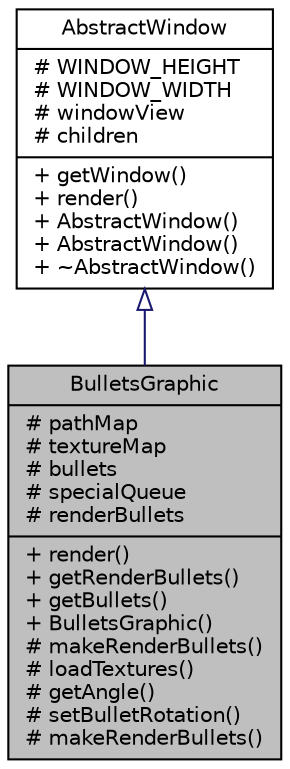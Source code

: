 digraph "BulletsGraphic"
{
 // INTERACTIVE_SVG=YES
 // LATEX_PDF_SIZE
  bgcolor="transparent";
  edge [fontname="Helvetica",fontsize="10",labelfontname="Helvetica",labelfontsize="10"];
  node [fontname="Helvetica",fontsize="10",shape=record];
  Node1 [label="{BulletsGraphic\n|# pathMap\l# textureMap\l# bullets\l# specialQueue\l# renderBullets\l|+ render()\l+ getRenderBullets()\l+ getBullets()\l+ BulletsGraphic()\l# makeRenderBullets()\l# loadTextures()\l# getAngle()\l# setBulletRotation()\l# makeRenderBullets()\l}",height=0.2,width=0.4,color="black", fillcolor="grey75", style="filled", fontcolor="black",tooltip="Class responsible for bullets updates and render."];
  Node2 -> Node1 [dir="back",color="midnightblue",fontsize="10",style="solid",arrowtail="onormal",fontname="Helvetica"];
  Node2 [label="{AbstractWindow\n|# WINDOW_HEIGHT\l# WINDOW_WIDTH\l# windowView\l# children\l|+ getWindow()\l+ render()\l+ AbstractWindow()\l+ AbstractWindow()\l+ ~AbstractWindow()\l}",height=0.2,width=0.4,color="black",URL="$class_abstract_window.html",tooltip="Contains main SFML functions."];
}
